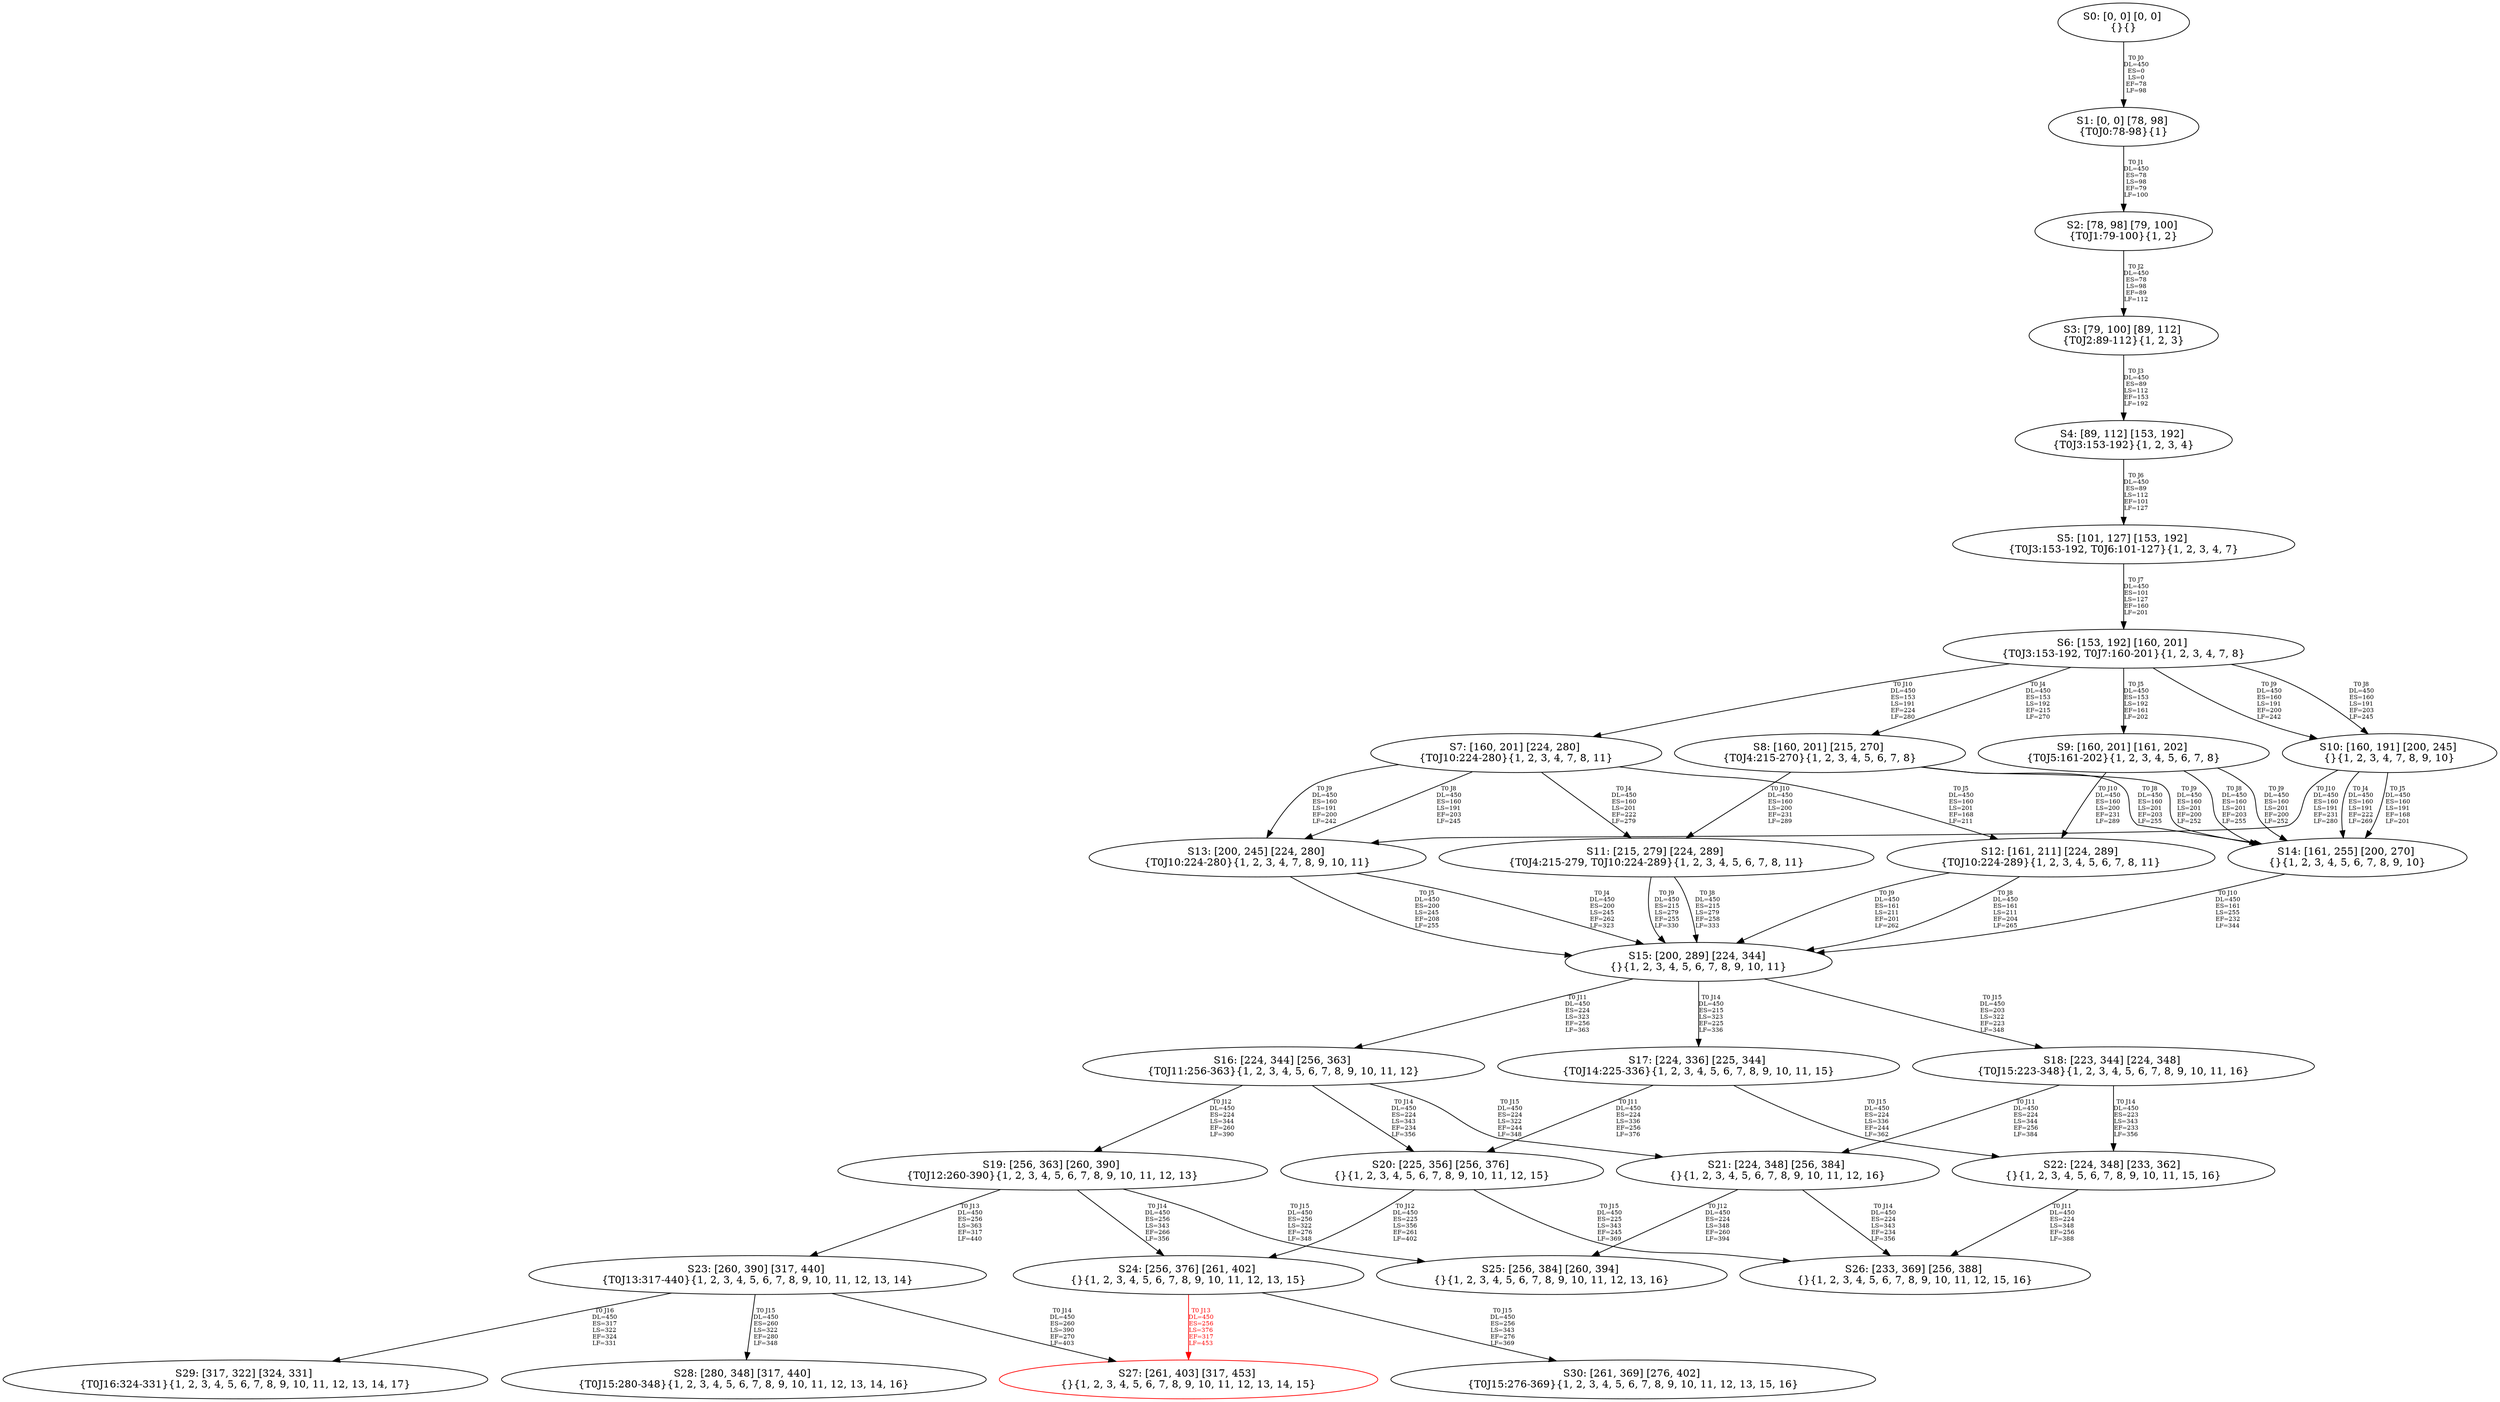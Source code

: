 digraph {
	S0[label="S0: [0, 0] [0, 0] \n{}{}"];
	S1[label="S1: [0, 0] [78, 98] \n{T0J0:78-98}{1}"];
	S2[label="S2: [78, 98] [79, 100] \n{T0J1:79-100}{1, 2}"];
	S3[label="S3: [79, 100] [89, 112] \n{T0J2:89-112}{1, 2, 3}"];
	S4[label="S4: [89, 112] [153, 192] \n{T0J3:153-192}{1, 2, 3, 4}"];
	S5[label="S5: [101, 127] [153, 192] \n{T0J3:153-192, T0J6:101-127}{1, 2, 3, 4, 7}"];
	S6[label="S6: [153, 192] [160, 201] \n{T0J3:153-192, T0J7:160-201}{1, 2, 3, 4, 7, 8}"];
	S7[label="S7: [160, 201] [224, 280] \n{T0J10:224-280}{1, 2, 3, 4, 7, 8, 11}"];
	S8[label="S8: [160, 201] [215, 270] \n{T0J4:215-270}{1, 2, 3, 4, 5, 6, 7, 8}"];
	S9[label="S9: [160, 201] [161, 202] \n{T0J5:161-202}{1, 2, 3, 4, 5, 6, 7, 8}"];
	S10[label="S10: [160, 191] [200, 245] \n{}{1, 2, 3, 4, 7, 8, 9, 10}"];
	S11[label="S11: [215, 279] [224, 289] \n{T0J4:215-279, T0J10:224-289}{1, 2, 3, 4, 5, 6, 7, 8, 11}"];
	S12[label="S12: [161, 211] [224, 289] \n{T0J10:224-289}{1, 2, 3, 4, 5, 6, 7, 8, 11}"];
	S13[label="S13: [200, 245] [224, 280] \n{T0J10:224-280}{1, 2, 3, 4, 7, 8, 9, 10, 11}"];
	S14[label="S14: [161, 255] [200, 270] \n{}{1, 2, 3, 4, 5, 6, 7, 8, 9, 10}"];
	S15[label="S15: [200, 289] [224, 344] \n{}{1, 2, 3, 4, 5, 6, 7, 8, 9, 10, 11}"];
	S16[label="S16: [224, 344] [256, 363] \n{T0J11:256-363}{1, 2, 3, 4, 5, 6, 7, 8, 9, 10, 11, 12}"];
	S17[label="S17: [224, 336] [225, 344] \n{T0J14:225-336}{1, 2, 3, 4, 5, 6, 7, 8, 9, 10, 11, 15}"];
	S18[label="S18: [223, 344] [224, 348] \n{T0J15:223-348}{1, 2, 3, 4, 5, 6, 7, 8, 9, 10, 11, 16}"];
	S19[label="S19: [256, 363] [260, 390] \n{T0J12:260-390}{1, 2, 3, 4, 5, 6, 7, 8, 9, 10, 11, 12, 13}"];
	S20[label="S20: [225, 356] [256, 376] \n{}{1, 2, 3, 4, 5, 6, 7, 8, 9, 10, 11, 12, 15}"];
	S21[label="S21: [224, 348] [256, 384] \n{}{1, 2, 3, 4, 5, 6, 7, 8, 9, 10, 11, 12, 16}"];
	S22[label="S22: [224, 348] [233, 362] \n{}{1, 2, 3, 4, 5, 6, 7, 8, 9, 10, 11, 15, 16}"];
	S23[label="S23: [260, 390] [317, 440] \n{T0J13:317-440}{1, 2, 3, 4, 5, 6, 7, 8, 9, 10, 11, 12, 13, 14}"];
	S24[label="S24: [256, 376] [261, 402] \n{}{1, 2, 3, 4, 5, 6, 7, 8, 9, 10, 11, 12, 13, 15}"];
	S25[label="S25: [256, 384] [260, 394] \n{}{1, 2, 3, 4, 5, 6, 7, 8, 9, 10, 11, 12, 13, 16}"];
	S26[label="S26: [233, 369] [256, 388] \n{}{1, 2, 3, 4, 5, 6, 7, 8, 9, 10, 11, 12, 15, 16}"];
	S27[label="S27: [261, 403] [317, 453] \n{}{1, 2, 3, 4, 5, 6, 7, 8, 9, 10, 11, 12, 13, 14, 15}"];
	S28[label="S28: [280, 348] [317, 440] \n{T0J15:280-348}{1, 2, 3, 4, 5, 6, 7, 8, 9, 10, 11, 12, 13, 14, 16}"];
	S29[label="S29: [317, 322] [324, 331] \n{T0J16:324-331}{1, 2, 3, 4, 5, 6, 7, 8, 9, 10, 11, 12, 13, 14, 17}"];
	S30[label="S30: [261, 369] [276, 402] \n{T0J15:276-369}{1, 2, 3, 4, 5, 6, 7, 8, 9, 10, 11, 12, 13, 15, 16}"];
	S0 -> S1[label="T0 J0\nDL=450\nES=0\nLS=0\nEF=78\nLF=98",fontsize=8];
	S1 -> S2[label="T0 J1\nDL=450\nES=78\nLS=98\nEF=79\nLF=100",fontsize=8];
	S2 -> S3[label="T0 J2\nDL=450\nES=78\nLS=98\nEF=89\nLF=112",fontsize=8];
	S3 -> S4[label="T0 J3\nDL=450\nES=89\nLS=112\nEF=153\nLF=192",fontsize=8];
	S4 -> S5[label="T0 J6\nDL=450\nES=89\nLS=112\nEF=101\nLF=127",fontsize=8];
	S5 -> S6[label="T0 J7\nDL=450\nES=101\nLS=127\nEF=160\nLF=201",fontsize=8];
	S6 -> S8[label="T0 J4\nDL=450\nES=153\nLS=192\nEF=215\nLF=270",fontsize=8];
	S6 -> S9[label="T0 J5\nDL=450\nES=153\nLS=192\nEF=161\nLF=202",fontsize=8];
	S6 -> S10[label="T0 J8\nDL=450\nES=160\nLS=191\nEF=203\nLF=245",fontsize=8];
	S6 -> S10[label="T0 J9\nDL=450\nES=160\nLS=191\nEF=200\nLF=242",fontsize=8];
	S6 -> S7[label="T0 J10\nDL=450\nES=153\nLS=191\nEF=224\nLF=280",fontsize=8];
	S7 -> S11[label="T0 J4\nDL=450\nES=160\nLS=201\nEF=222\nLF=279",fontsize=8];
	S7 -> S12[label="T0 J5\nDL=450\nES=160\nLS=201\nEF=168\nLF=211",fontsize=8];
	S7 -> S13[label="T0 J8\nDL=450\nES=160\nLS=191\nEF=203\nLF=245",fontsize=8];
	S7 -> S13[label="T0 J9\nDL=450\nES=160\nLS=191\nEF=200\nLF=242",fontsize=8];
	S8 -> S14[label="T0 J8\nDL=450\nES=160\nLS=201\nEF=203\nLF=255",fontsize=8];
	S8 -> S14[label="T0 J9\nDL=450\nES=160\nLS=201\nEF=200\nLF=252",fontsize=8];
	S8 -> S11[label="T0 J10\nDL=450\nES=160\nLS=200\nEF=231\nLF=289",fontsize=8];
	S9 -> S14[label="T0 J8\nDL=450\nES=160\nLS=201\nEF=203\nLF=255",fontsize=8];
	S9 -> S14[label="T0 J9\nDL=450\nES=160\nLS=201\nEF=200\nLF=252",fontsize=8];
	S9 -> S12[label="T0 J10\nDL=450\nES=160\nLS=200\nEF=231\nLF=289",fontsize=8];
	S10 -> S14[label="T0 J4\nDL=450\nES=160\nLS=191\nEF=222\nLF=269",fontsize=8];
	S10 -> S14[label="T0 J5\nDL=450\nES=160\nLS=191\nEF=168\nLF=201",fontsize=8];
	S10 -> S13[label="T0 J10\nDL=450\nES=160\nLS=191\nEF=231\nLF=280",fontsize=8];
	S11 -> S15[label="T0 J8\nDL=450\nES=215\nLS=279\nEF=258\nLF=333",fontsize=8];
	S11 -> S15[label="T0 J9\nDL=450\nES=215\nLS=279\nEF=255\nLF=330",fontsize=8];
	S12 -> S15[label="T0 J8\nDL=450\nES=161\nLS=211\nEF=204\nLF=265",fontsize=8];
	S12 -> S15[label="T0 J9\nDL=450\nES=161\nLS=211\nEF=201\nLF=262",fontsize=8];
	S13 -> S15[label="T0 J4\nDL=450\nES=200\nLS=245\nEF=262\nLF=323",fontsize=8];
	S13 -> S15[label="T0 J5\nDL=450\nES=200\nLS=245\nEF=208\nLF=255",fontsize=8];
	S14 -> S15[label="T0 J10\nDL=450\nES=161\nLS=255\nEF=232\nLF=344",fontsize=8];
	S15 -> S16[label="T0 J11\nDL=450\nES=224\nLS=323\nEF=256\nLF=363",fontsize=8];
	S15 -> S17[label="T0 J14\nDL=450\nES=215\nLS=323\nEF=225\nLF=336",fontsize=8];
	S15 -> S18[label="T0 J15\nDL=450\nES=203\nLS=322\nEF=223\nLF=348",fontsize=8];
	S16 -> S19[label="T0 J12\nDL=450\nES=224\nLS=344\nEF=260\nLF=390",fontsize=8];
	S16 -> S20[label="T0 J14\nDL=450\nES=224\nLS=343\nEF=234\nLF=356",fontsize=8];
	S16 -> S21[label="T0 J15\nDL=450\nES=224\nLS=322\nEF=244\nLF=348",fontsize=8];
	S17 -> S20[label="T0 J11\nDL=450\nES=224\nLS=336\nEF=256\nLF=376",fontsize=8];
	S17 -> S22[label="T0 J15\nDL=450\nES=224\nLS=336\nEF=244\nLF=362",fontsize=8];
	S18 -> S21[label="T0 J11\nDL=450\nES=224\nLS=344\nEF=256\nLF=384",fontsize=8];
	S18 -> S22[label="T0 J14\nDL=450\nES=223\nLS=343\nEF=233\nLF=356",fontsize=8];
	S19 -> S23[label="T0 J13\nDL=450\nES=256\nLS=363\nEF=317\nLF=440",fontsize=8];
	S19 -> S24[label="T0 J14\nDL=450\nES=256\nLS=343\nEF=266\nLF=356",fontsize=8];
	S19 -> S25[label="T0 J15\nDL=450\nES=256\nLS=322\nEF=276\nLF=348",fontsize=8];
	S20 -> S24[label="T0 J12\nDL=450\nES=225\nLS=356\nEF=261\nLF=402",fontsize=8];
	S20 -> S26[label="T0 J15\nDL=450\nES=225\nLS=343\nEF=245\nLF=369",fontsize=8];
	S21 -> S25[label="T0 J12\nDL=450\nES=224\nLS=348\nEF=260\nLF=394",fontsize=8];
	S21 -> S26[label="T0 J14\nDL=450\nES=224\nLS=343\nEF=234\nLF=356",fontsize=8];
	S22 -> S26[label="T0 J11\nDL=450\nES=224\nLS=348\nEF=256\nLF=388",fontsize=8];
	S23 -> S27[label="T0 J14\nDL=450\nES=260\nLS=390\nEF=270\nLF=403",fontsize=8];
	S23 -> S28[label="T0 J15\nDL=450\nES=260\nLS=322\nEF=280\nLF=348",fontsize=8];
	S23 -> S29[label="T0 J16\nDL=450\nES=317\nLS=322\nEF=324\nLF=331",fontsize=8];
	S24 -> S27[label="T0 J13\nDL=450\nES=256\nLS=376\nEF=317\nLF=453",color=Red,fontcolor=Red,fontsize=8];
S27[color=Red];
	S24 -> S30[label="T0 J15\nDL=450\nES=256\nLS=343\nEF=276\nLF=369",fontsize=8];
}
